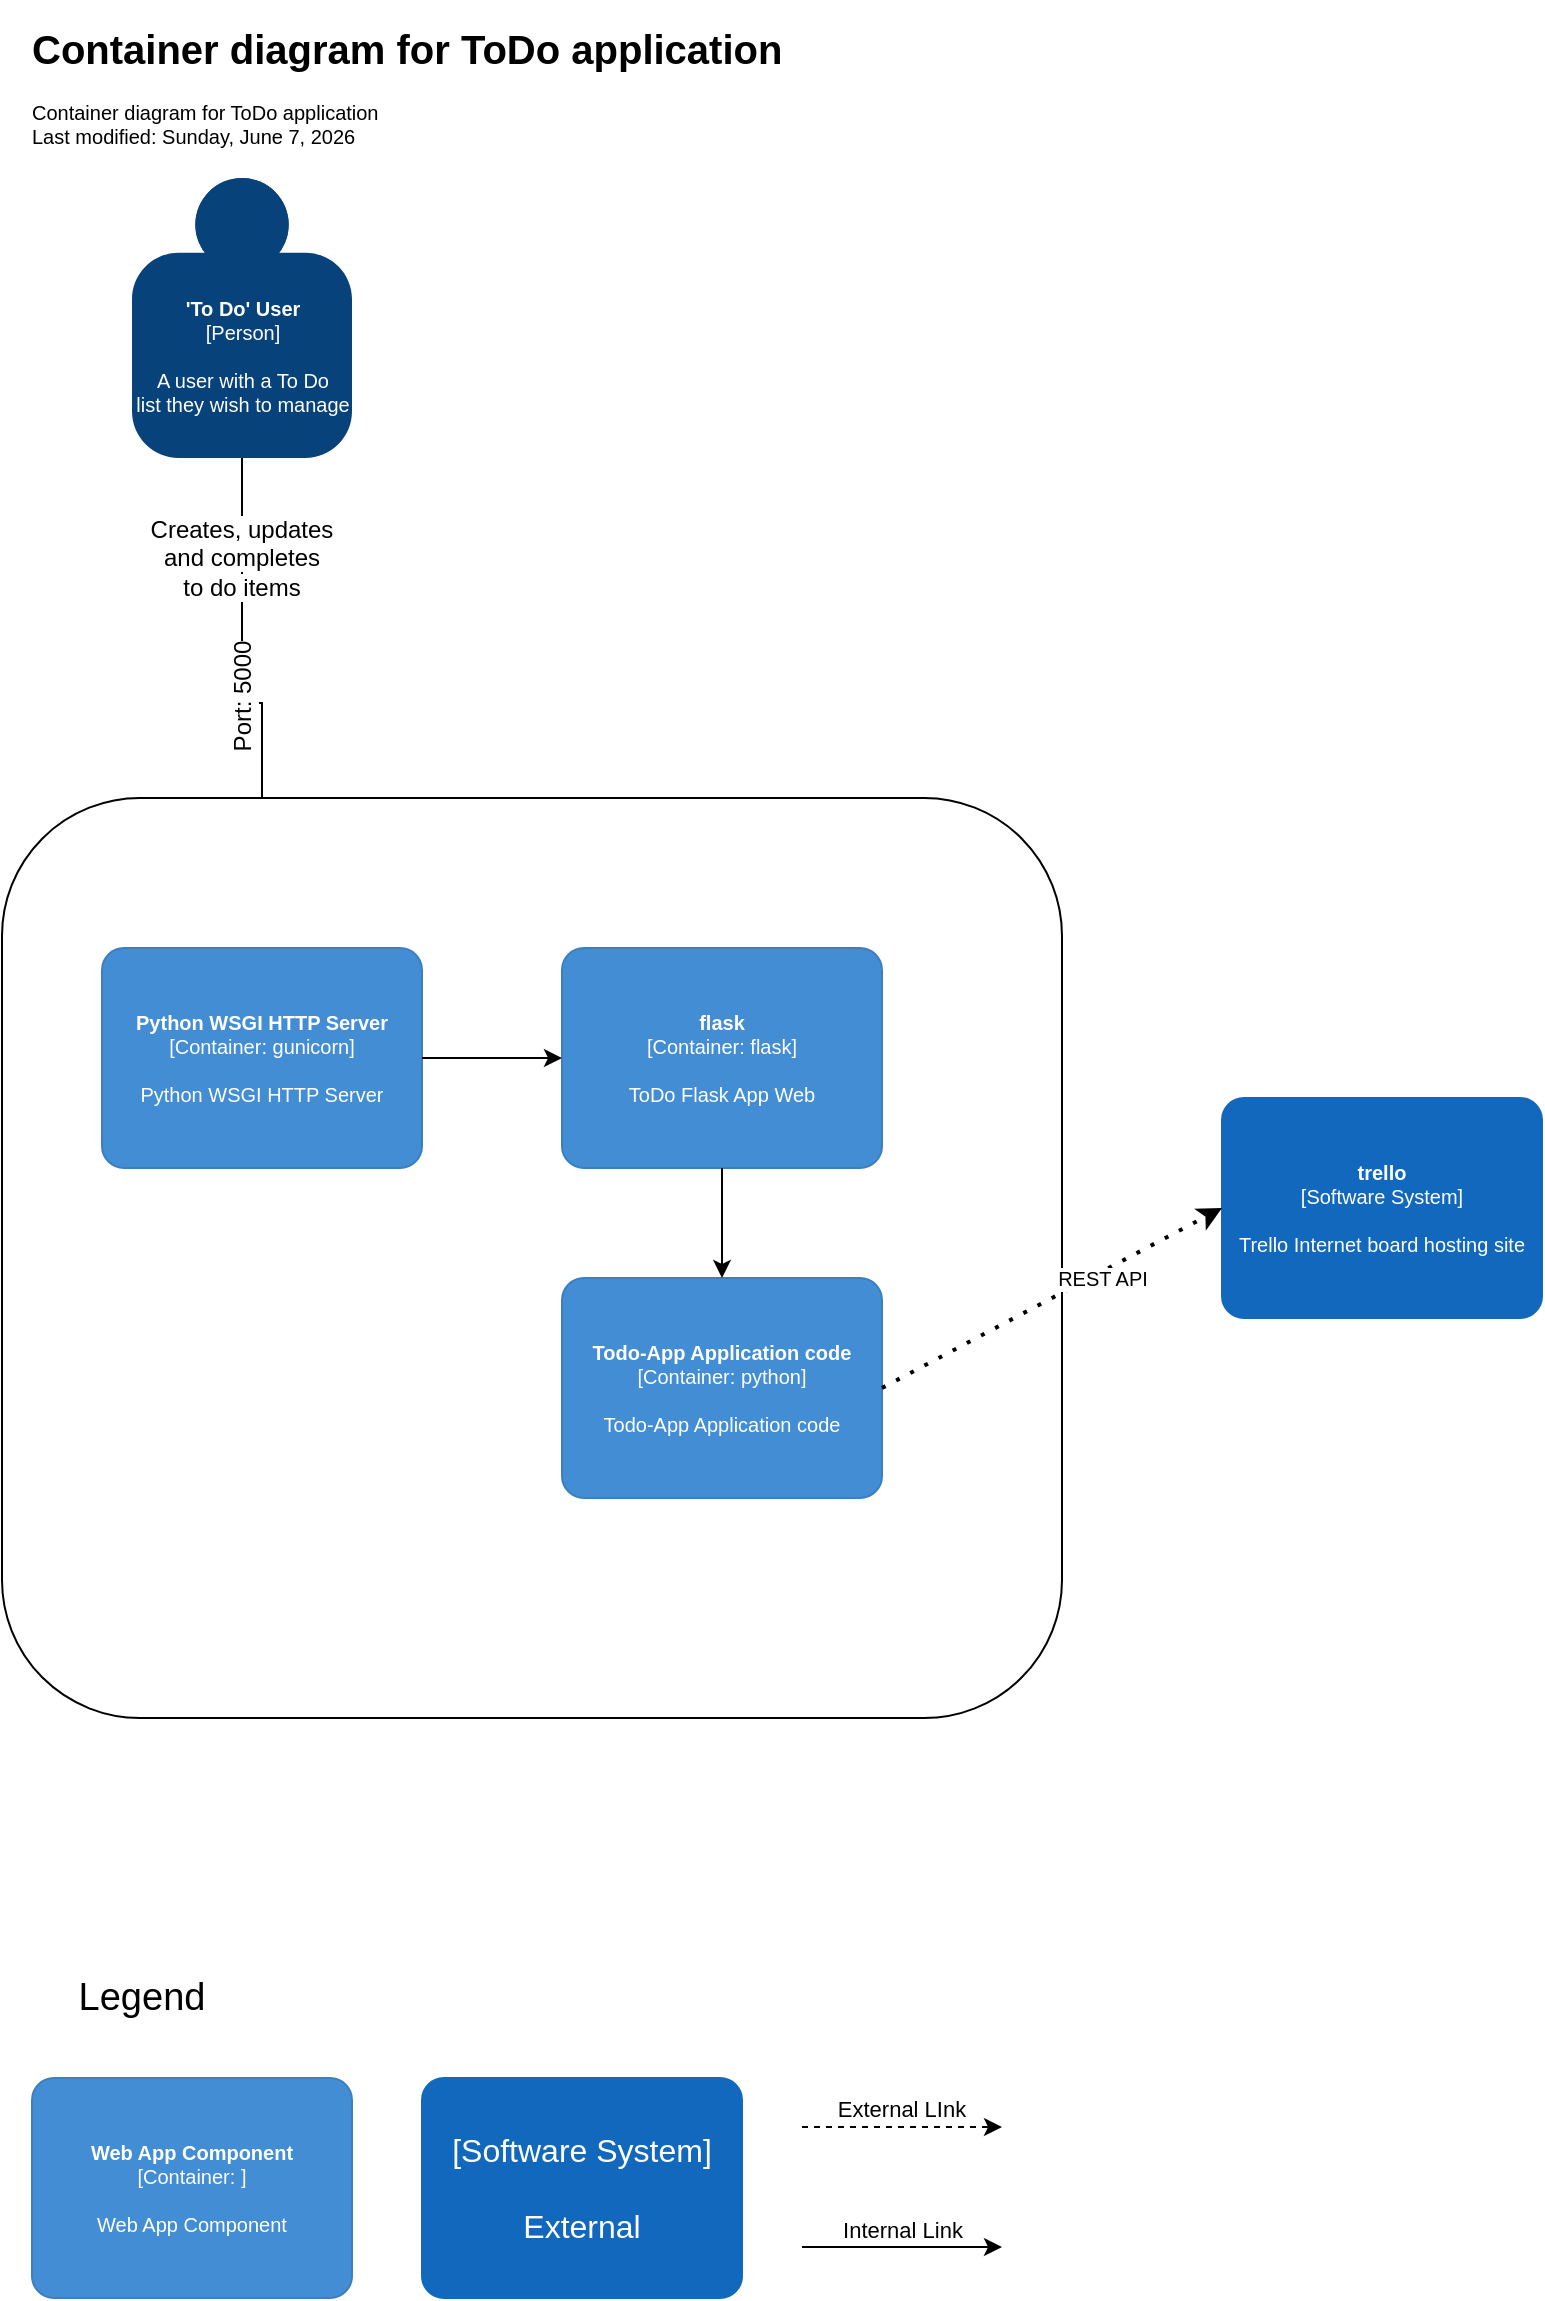 <mxfile version="14.7.8" type="device"><diagram id="vkfIFKUxsozWKSS7jOGg" name="Page-1"><mxGraphModel dx="1811" dy="1073" grid="1" gridSize="10" guides="1" tooltips="1" connect="1" arrows="1" fold="1" page="1" pageScale="1" pageWidth="827" pageHeight="1169" math="0" shadow="0"><root><mxCell id="0"/><mxCell id="1" parent="0"/><mxCell id="kT-KaY7lP8V5gH6ENF-I-3" value="todo-app [Container]" style="text;html=1;strokeColor=none;fillColor=none;align=center;verticalAlign=middle;whiteSpace=wrap;rounded=0;fontSize=16;" parent="1" vertex="1"><mxGeometry x="40" y="810" width="60" height="20" as="geometry"/></mxCell><mxCell id="r8mr0Ssl9eFzDASwvk7o-1" value="Port: 5000" style="edgeStyle=orthogonalEdgeStyle;rounded=0;orthogonalLoop=1;jettySize=auto;html=1;fontSize=12;entryX=0.5;entryY=0;entryDx=0;entryDy=0;entryPerimeter=0;exitX=0.5;exitY=1;exitDx=0;exitDy=0;exitPerimeter=0;horizontal=0;" parent="1" source="r8mr0Ssl9eFzDASwvk7o-2" target="r8mr0Ssl9eFzDASwvk7o-14" edge="1"><mxGeometry x="-0.064" relative="1" as="geometry"><mxPoint x="130" y="520" as="targetPoint"/><mxPoint x="60" y="220" as="sourcePoint"/><mxPoint as="offset"/></mxGeometry></mxCell><object placeholders="1" c4Name="'To Do' User" c4Type="Person" c4Description="A user with a To Do&#10;list they wish to manage" label="&lt;b style=&quot;font-size: 10px;&quot;&gt;%c4Name%&lt;/b&gt;&lt;div style=&quot;font-size: 10px;&quot;&gt;[%c4Type%]&lt;/div&gt;&lt;br style=&quot;font-size: 10px;&quot;&gt;&lt;div style=&quot;font-size: 10px;&quot;&gt;%c4Description%&lt;/div&gt;" id="r8mr0Ssl9eFzDASwvk7o-2"><mxCell style="html=1;dashed=0;whitespace=wrap;fillColor=#08427b;strokeColor=none;fontColor=#ffffff;shape=mxgraph.c4.person;align=center;metaEdit=1;points=[[0.5,0,0],[1,0.5,0],[1,0.75,0],[0.75,1,0],[0.5,1,0],[0.25,1,0],[0,0.75,0],[0,0.5,0]];metaData={&quot;c4Type&quot;:{&quot;editable&quot;:false}};fontSize=10;" parent="1" vertex="1"><mxGeometry x="75" y="100" width="110.0" height="140" as="geometry"/></mxCell></object><object label="&lt;h1&gt;Container diagram for ToDo application&lt;/h1&gt;&lt;p&gt;Container diagram for ToDo application&lt;br&gt;Last modified: %date{dddd, mmmm d, yyyy}%&lt;/p&gt;" placeholders="1" ShowDate="%date%" id="r8mr0Ssl9eFzDASwvk7o-4"><mxCell style="text;html=1;strokeColor=none;fillColor=none;spacing=5;spacingTop=-20;whiteSpace=wrap;overflow=hidden;rounded=0;fontSize=10;" parent="1" vertex="1"><mxGeometry x="20" y="21" width="550" height="70" as="geometry"/></mxCell></object><mxCell id="r8mr0Ssl9eFzDASwvk7o-5" value="Legend" style="text;html=1;strokeColor=none;fillColor=none;align=center;verticalAlign=middle;whiteSpace=wrap;rounded=0;fontSize=19;" parent="1" vertex="1"><mxGeometry x="20" y="990" width="120" height="40" as="geometry"/></mxCell><object c4Name="" c4Type="Software System" c4Description="External" label="&lt;b style=&quot;font-size: 16px;&quot;&gt;%c4Name%&lt;/b&gt;&lt;div style=&quot;font-size: 16px;&quot;&gt;[%c4Type%]&lt;/div&gt;&lt;br style=&quot;font-size: 16px;&quot;&gt;&lt;div style=&quot;font-size: 16px;&quot;&gt;%c4Description%&lt;/div&gt;" Location="" placeholders="1" id="r8mr0Ssl9eFzDASwvk7o-8"><mxCell style="rounded=1;whiteSpace=wrap;html=1;labelBackgroundColor=none;fillColor=#1168BD;fontColor=#ffffff;align=center;arcSize=10;strokeColor=#1168BD;metaEdit=1;metaData={&quot;c4Type&quot;:{&quot;editable&quot;:false}};points=[[0.25,0,0],[0.5,0,0],[0.75,0,0],[1,0.25,0],[1,0.5,0],[1,0.75,0],[0.75,1,0],[0.5,1,0],[0.25,1,0],[0,0.75,0],[0,0.5,0],[0,0.25,0]];fontSize=16;labelBorderColor=none;" parent="1" vertex="1"><mxGeometry x="220" y="1050" width="160" height="110.0" as="geometry"/></mxCell></object><mxCell id="r8mr0Ssl9eFzDASwvk7o-9" value="External LInk" style="edgeStyle=orthogonalEdgeStyle;rounded=0;orthogonalLoop=1;jettySize=auto;fontSize=11;entryX=0;entryY=0.5;entryDx=0;entryDy=0;entryPerimeter=0;dashed=1;verticalAlign=bottom;" parent="1" edge="1"><mxGeometry relative="1" as="geometry"><mxPoint x="410" y="1074.5" as="sourcePoint"/><mxPoint x="510" y="1074.5" as="targetPoint"/><Array as="points"><mxPoint x="450" y="1074.5"/><mxPoint x="450" y="1074.5"/></Array></mxGeometry></mxCell><mxCell id="r8mr0Ssl9eFzDASwvk7o-10" value="" style="endArrow=classic;html=1;fontSize=16;fontColor=#000000;" parent="1" edge="1"><mxGeometry relative="1" as="geometry"><mxPoint x="410" y="1134.5" as="sourcePoint"/><mxPoint x="510" y="1134.5" as="targetPoint"/></mxGeometry></mxCell><mxCell id="r8mr0Ssl9eFzDASwvk7o-11" value="Internal Link" style="edgeLabel;resizable=0;html=1;align=center;verticalAlign=bottom;" parent="r8mr0Ssl9eFzDASwvk7o-10" connectable="0" vertex="1"><mxGeometry relative="1" as="geometry"/></mxCell><object c4Name="trello" c4Type="Software System" c4Description="Trello Internet board hosting site" label="&lt;b&gt;%c4Name%&lt;/b&gt;&lt;div&gt;[%c4Type%]&lt;/div&gt;&lt;br&gt;&lt;div&gt;%c4Description%&lt;/div&gt;" Location="External" placeholders="1" id="ldJV5D_BmCvz6-G8alMm-1"><mxCell style="rounded=1;whiteSpace=wrap;html=1;labelBackgroundColor=none;fillColor=#1168BD;fontColor=#ffffff;align=center;arcSize=10;strokeColor=#1168BD;metaEdit=1;metaData={&quot;c4Type&quot;:{&quot;editable&quot;:false}};points=[[0.25,0,0],[0.5,0,0],[0.75,0,0],[1,0.25,0],[1,0.5,0],[1,0.75,0],[0.75,1,0],[0.5,1,0],[0.25,1,0],[0,0.75,0],[0,0.5,0],[0,0.25,0]];fontSize=10;labelBorderColor=none;" parent="1" vertex="1"><mxGeometry x="620" y="560" width="160" height="110.0" as="geometry"/></mxCell></object><object placeholders="1" c4Name="Web App Component" c4Type="Container" c4Technology="" c4Description="Web App Component" label="&lt;b&gt;%c4Name%&lt;/b&gt;&lt;div&gt;[%c4Type%: %c4Technology%]&lt;/div&gt;&lt;br&gt;&lt;div&gt;%c4Description%&lt;/div&gt;" id="ldJV5D_BmCvz6-G8alMm-2"><mxCell style="rounded=1;whiteSpace=wrap;html=1;labelBackgroundColor=none;fillColor=#438DD5;fontColor=#ffffff;align=center;arcSize=10;strokeColor=#3C7FC0;metaEdit=1;metaData={&quot;c4Type&quot;:{&quot;editable&quot;:false}};points=[[0.25,0,0],[0.5,0,0],[0.75,0,0],[1,0.25,0],[1,0.5,0],[1,0.75,0],[0.75,1,0],[0.5,1,0],[0.25,1,0],[0,0.75,0],[0,0.5,0],[0,0.25,0]];fontSize=10;" parent="1" vertex="1"><mxGeometry x="25" y="1050" width="160" height="110.0" as="geometry"/></mxCell></object><mxCell id="OhI1IpQUA06_t_bbpi3r-2" value="&lt;span style=&quot;font-size: 12px; background-color: rgb(255, 255, 255);&quot;&gt;Creates, updates&lt;/span&gt;&lt;br style=&quot;font-size: 12px;&quot;&gt;&lt;span style=&quot;font-size: 12px; background-color: rgb(255, 255, 255);&quot;&gt;and completes&lt;/span&gt;&lt;br style=&quot;font-size: 12px;&quot;&gt;&lt;span style=&quot;font-size: 12px; background-color: rgb(255, 255, 255);&quot;&gt;to do items&lt;/span&gt;" style="text;html=1;strokeColor=none;fillColor=none;align=center;verticalAlign=middle;whiteSpace=wrap;rounded=0;fontSize=12;" vertex="1" parent="1"><mxGeometry x="80" y="260" width="100" height="60" as="geometry"/></mxCell><mxCell id="kT-KaY7lP8V5gH6ENF-I-2" value="" style="rounded=1;whiteSpace=wrap;html=1;verticalAlign=top;container=1;metaEdit=0;" parent="1" vertex="1"><mxGeometry x="10" y="410" width="530" height="460" as="geometry"><mxRectangle x="10" y="400" width="50" height="40" as="alternateBounds"/></mxGeometry></mxCell><object placeholders="1" c4Name="Python WSGI HTTP Server" c4Type="Container" c4Technology="gunicorn" c4Description="Python WSGI HTTP Server" label="&lt;b&gt;%c4Name%&lt;/b&gt;&lt;div&gt;[%c4Type%: %c4Technology%]&lt;/div&gt;&lt;br&gt;&lt;div&gt;%c4Description%&lt;/div&gt;" id="r8mr0Ssl9eFzDASwvk7o-14"><mxCell style="rounded=1;whiteSpace=wrap;html=1;labelBackgroundColor=none;fillColor=#438DD5;fontColor=#ffffff;align=center;arcSize=10;strokeColor=#3C7FC0;metaEdit=1;metaData={&quot;c4Type&quot;:{&quot;editable&quot;:false}};points=[[0.25,0,0],[0.5,0,0],[0.75,0,0],[1,0.25,0],[1,0.5,0],[1,0.75,0],[0.75,1,0],[0.5,1,0],[0.25,1,0],[0,0.75,0],[0,0.5,0],[0,0.25,0]];fontSize=10;" parent="kT-KaY7lP8V5gH6ENF-I-2" vertex="1"><mxGeometry x="50" y="75" width="160" height="110.0" as="geometry"/></mxCell></object><object placeholders="1" c4Name="flask" c4Type="Container" c4Technology="flask" c4Description="ToDo Flask App Web" label="&lt;b&gt;%c4Name%&lt;/b&gt;&lt;div&gt;[%c4Type%: %c4Technology%]&lt;/div&gt;&lt;br&gt;&lt;div&gt;%c4Description%&lt;/div&gt;" id="r8mr0Ssl9eFzDASwvk7o-15"><mxCell style="rounded=1;whiteSpace=wrap;html=1;labelBackgroundColor=none;fillColor=#438DD5;fontColor=#ffffff;align=center;arcSize=10;strokeColor=#3C7FC0;metaEdit=1;metaData={&quot;c4Type&quot;:{&quot;editable&quot;:false}};points=[[0.25,0,0],[0.5,0,0],[0.75,0,0],[1,0.25,0],[1,0.5,0],[1,0.75,0],[0.75,1,0],[0.5,1,0],[0.25,1,0],[0,0.75,0],[0,0.5,0],[0,0.25,0]];fontSize=10;" parent="kT-KaY7lP8V5gH6ENF-I-2" vertex="1"><mxGeometry x="280" y="75" width="160" height="110.0" as="geometry"/></mxCell></object><mxCell id="r8mr0Ssl9eFzDASwvk7o-16" value="" style="edgeStyle=orthogonalEdgeStyle;rounded=0;orthogonalLoop=1;jettySize=auto;html=1;fontSize=10;" parent="kT-KaY7lP8V5gH6ENF-I-2" source="r8mr0Ssl9eFzDASwvk7o-14" target="r8mr0Ssl9eFzDASwvk7o-15" edge="1"><mxGeometry relative="1" as="geometry"/></mxCell><object placeholders="1" c4Name="Todo-App Application code" c4Type="Container" c4Technology="python" c4Description="Todo-App Application code" label="&lt;b&gt;%c4Name%&lt;/b&gt;&lt;div&gt;[%c4Type%: %c4Technology%]&lt;/div&gt;&lt;br&gt;&lt;div&gt;%c4Description%&lt;/div&gt;" id="r8mr0Ssl9eFzDASwvk7o-17"><mxCell style="rounded=1;whiteSpace=wrap;html=1;labelBackgroundColor=none;fillColor=#438DD5;fontColor=#ffffff;align=center;arcSize=10;strokeColor=#3C7FC0;metaEdit=1;metaData={&quot;c4Type&quot;:{&quot;editable&quot;:false}};points=[[0.25,0,0],[0.5,0,0],[0.75,0,0],[1,0.25,0],[1,0.5,0],[1,0.75,0],[0.75,1,0],[0.5,1,0],[0.25,1,0],[0,0.75,0],[0,0.5,0],[0,0.25,0]];fontSize=10;" parent="kT-KaY7lP8V5gH6ENF-I-2" vertex="1"><mxGeometry x="280" y="240" width="160" height="110.0" as="geometry"/></mxCell></object><mxCell id="r8mr0Ssl9eFzDASwvk7o-18" value="" style="edgeStyle=orthogonalEdgeStyle;rounded=0;orthogonalLoop=1;jettySize=auto;html=1;fontSize=10;" parent="kT-KaY7lP8V5gH6ENF-I-2" source="r8mr0Ssl9eFzDASwvk7o-15" target="r8mr0Ssl9eFzDASwvk7o-17" edge="1"><mxGeometry relative="1" as="geometry"/></mxCell><mxCell id="r8mr0Ssl9eFzDASwvk7o-19" value="REST API" style="endArrow=classic;dashed=1;html=1;dashPattern=1 3;strokeWidth=2;fontSize=10;exitX=1;exitY=0.5;exitDx=0;exitDy=0;exitPerimeter=0;entryX=0;entryY=0.5;entryDx=0;entryDy=0;entryPerimeter=0;endFill=1;" parent="1" source="r8mr0Ssl9eFzDASwvk7o-17" target="ldJV5D_BmCvz6-G8alMm-1" edge="1"><mxGeometry x="0.278" y="-3" width="50" height="50" relative="1" as="geometry"><mxPoint x="480" y="690" as="sourcePoint"/><mxPoint x="530" y="640" as="targetPoint"/><mxPoint as="offset"/></mxGeometry></mxCell></root></mxGraphModel></diagram></mxfile>